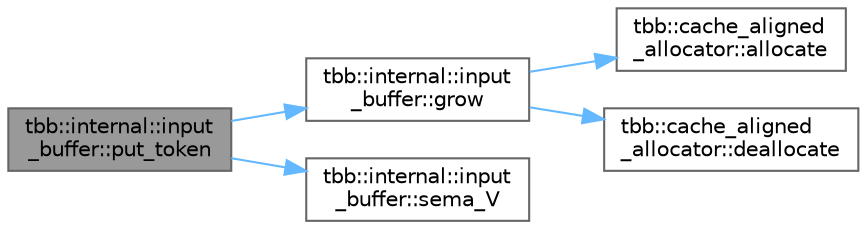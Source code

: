 digraph "tbb::internal::input_buffer::put_token"
{
 // LATEX_PDF_SIZE
  bgcolor="transparent";
  edge [fontname=Helvetica,fontsize=10,labelfontname=Helvetica,labelfontsize=10];
  node [fontname=Helvetica,fontsize=10,shape=box,height=0.2,width=0.4];
  rankdir="LR";
  Node1 [id="Node000001",label="tbb::internal::input\l_buffer::put_token",height=0.2,width=0.4,color="gray40", fillcolor="grey60", style="filled", fontcolor="black",tooltip="Put a token into the buffer."];
  Node1 -> Node2 [id="edge1_Node000001_Node000002",color="steelblue1",style="solid",tooltip=" "];
  Node2 [id="Node000002",label="tbb::internal::input\l_buffer::grow",height=0.2,width=0.4,color="grey40", fillcolor="white", style="filled",URL="$classtbb_1_1internal_1_1input__buffer.html#a7f8e3f208843fb3f93c9ccae3388c314",tooltip="Resize \"array\"."];
  Node2 -> Node3 [id="edge2_Node000002_Node000003",color="steelblue1",style="solid",tooltip=" "];
  Node3 [id="Node000003",label="tbb::cache_aligned\l_allocator::allocate",height=0.2,width=0.4,color="grey40", fillcolor="white", style="filled",URL="$classtbb_1_1cache__aligned__allocator.html#a99d05096f80877849cb31d80247e0f85",tooltip="Allocate space for n objects, starting on a cache/sector line."];
  Node2 -> Node4 [id="edge3_Node000002_Node000004",color="steelblue1",style="solid",tooltip=" "];
  Node4 [id="Node000004",label="tbb::cache_aligned\l_allocator::deallocate",height=0.2,width=0.4,color="grey40", fillcolor="white", style="filled",URL="$classtbb_1_1cache__aligned__allocator.html#a7f7310e046c4b6b8618864de8e27a471",tooltip="Free block of memory that starts on a cache line"];
  Node1 -> Node5 [id="edge4_Node000001_Node000005",color="steelblue1",style="solid",tooltip=" "];
  Node5 [id="Node000005",label="tbb::internal::input\l_buffer::sema_V",height=0.2,width=0.4,color="grey40", fillcolor="white", style="filled",URL="$classtbb_1_1internal_1_1input__buffer.html#a76e420f7dcac974ecdaaeed2deb9a7c4",tooltip=" "];
}
